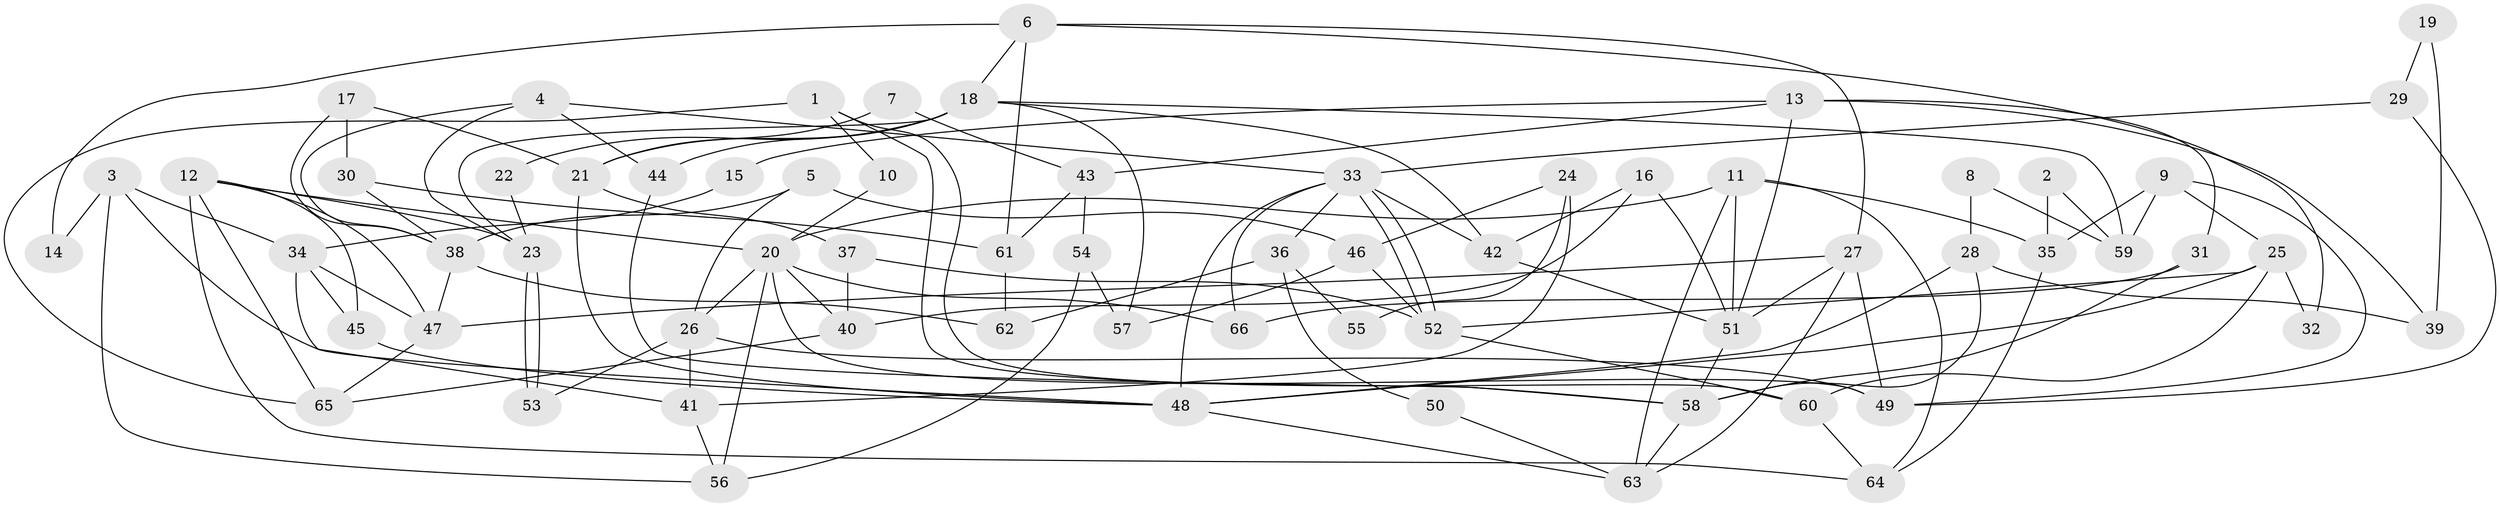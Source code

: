 // coarse degree distribution, {4: 0.2631578947368421, 2: 0.21052631578947367, 3: 0.3157894736842105, 6: 0.05263157894736842, 12: 0.05263157894736842, 5: 0.05263157894736842, 11: 0.05263157894736842}
// Generated by graph-tools (version 1.1) at 2025/55/03/04/25 21:55:21]
// undirected, 66 vertices, 132 edges
graph export_dot {
graph [start="1"]
  node [color=gray90,style=filled];
  1;
  2;
  3;
  4;
  5;
  6;
  7;
  8;
  9;
  10;
  11;
  12;
  13;
  14;
  15;
  16;
  17;
  18;
  19;
  20;
  21;
  22;
  23;
  24;
  25;
  26;
  27;
  28;
  29;
  30;
  31;
  32;
  33;
  34;
  35;
  36;
  37;
  38;
  39;
  40;
  41;
  42;
  43;
  44;
  45;
  46;
  47;
  48;
  49;
  50;
  51;
  52;
  53;
  54;
  55;
  56;
  57;
  58;
  59;
  60;
  61;
  62;
  63;
  64;
  65;
  66;
  1 -- 65;
  1 -- 58;
  1 -- 10;
  1 -- 60;
  2 -- 59;
  2 -- 35;
  3 -- 48;
  3 -- 34;
  3 -- 14;
  3 -- 56;
  4 -- 23;
  4 -- 33;
  4 -- 38;
  4 -- 44;
  5 -- 26;
  5 -- 38;
  5 -- 46;
  6 -- 27;
  6 -- 18;
  6 -- 14;
  6 -- 32;
  6 -- 61;
  7 -- 21;
  7 -- 43;
  8 -- 28;
  8 -- 59;
  9 -- 25;
  9 -- 35;
  9 -- 49;
  9 -- 59;
  10 -- 20;
  11 -- 51;
  11 -- 20;
  11 -- 35;
  11 -- 63;
  11 -- 64;
  12 -- 20;
  12 -- 47;
  12 -- 23;
  12 -- 45;
  12 -- 64;
  12 -- 65;
  13 -- 51;
  13 -- 31;
  13 -- 15;
  13 -- 39;
  13 -- 43;
  15 -- 34;
  16 -- 51;
  16 -- 42;
  16 -- 40;
  17 -- 38;
  17 -- 21;
  17 -- 30;
  18 -- 57;
  18 -- 23;
  18 -- 21;
  18 -- 22;
  18 -- 42;
  18 -- 44;
  18 -- 59;
  19 -- 29;
  19 -- 39;
  20 -- 49;
  20 -- 40;
  20 -- 26;
  20 -- 56;
  20 -- 66;
  21 -- 48;
  21 -- 37;
  22 -- 23;
  23 -- 53;
  23 -- 53;
  24 -- 46;
  24 -- 41;
  24 -- 55;
  25 -- 52;
  25 -- 60;
  25 -- 32;
  25 -- 48;
  26 -- 49;
  26 -- 41;
  26 -- 53;
  27 -- 63;
  27 -- 51;
  27 -- 47;
  27 -- 49;
  28 -- 58;
  28 -- 48;
  28 -- 39;
  29 -- 33;
  29 -- 49;
  30 -- 38;
  30 -- 61;
  31 -- 58;
  31 -- 66;
  33 -- 52;
  33 -- 52;
  33 -- 48;
  33 -- 36;
  33 -- 42;
  33 -- 66;
  34 -- 47;
  34 -- 41;
  34 -- 45;
  35 -- 64;
  36 -- 62;
  36 -- 50;
  36 -- 55;
  37 -- 52;
  37 -- 40;
  38 -- 47;
  38 -- 62;
  40 -- 65;
  41 -- 56;
  42 -- 51;
  43 -- 61;
  43 -- 54;
  44 -- 58;
  45 -- 48;
  46 -- 52;
  46 -- 57;
  47 -- 65;
  48 -- 63;
  50 -- 63;
  51 -- 58;
  52 -- 60;
  54 -- 56;
  54 -- 57;
  58 -- 63;
  60 -- 64;
  61 -- 62;
}
